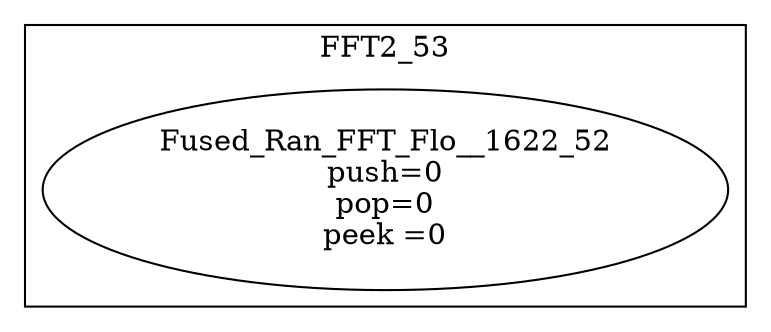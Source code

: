 digraph streamit {
subgraph cluster_node1 {
 label="FFT2_53";
node2 [ label="Fused_Ran_FFT_Flo__1622_52\npush=0\npop=0\npeek =0" ]
}
}
